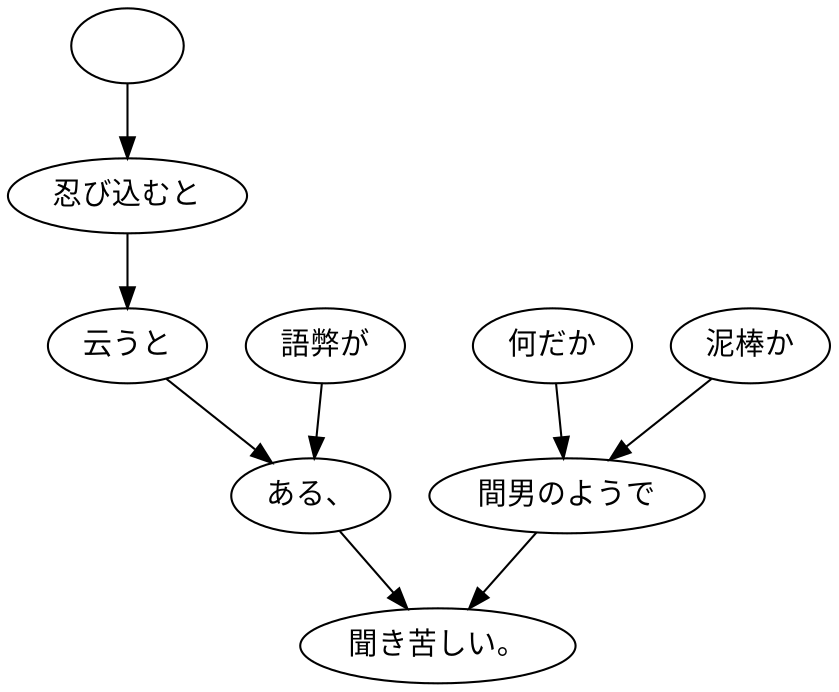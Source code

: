 digraph graph2050 {
	node0 [label="　"];
	node1 [label="忍び込むと"];
	node2 [label="云うと"];
	node3 [label="語弊が"];
	node4 [label="ある、"];
	node5 [label="何だか"];
	node6 [label="泥棒か"];
	node7 [label="間男のようで"];
	node8 [label="聞き苦しい。"];
	node0 -> node1;
	node1 -> node2;
	node2 -> node4;
	node3 -> node4;
	node4 -> node8;
	node5 -> node7;
	node6 -> node7;
	node7 -> node8;
}
